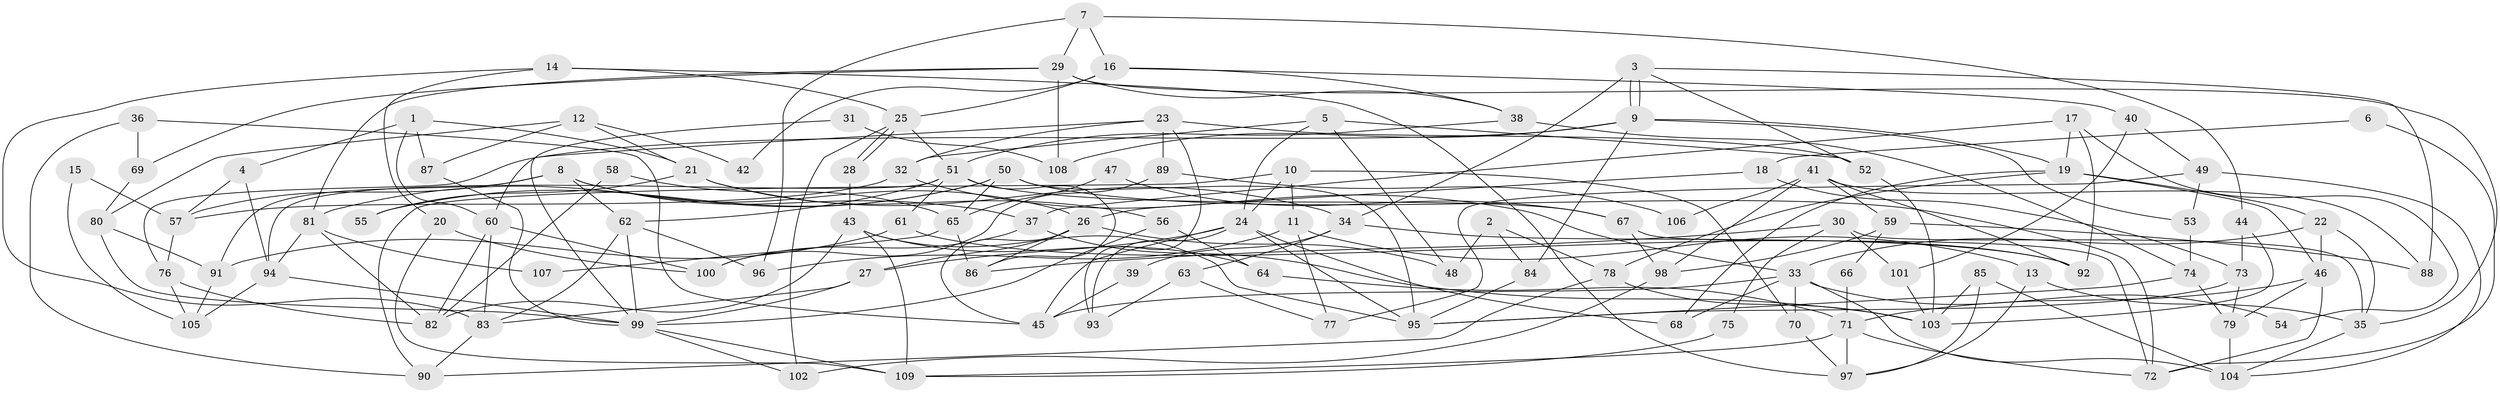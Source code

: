 // coarse degree distribution, {4: 0.15789473684210525, 3: 0.23684210526315788, 7: 0.07894736842105263, 5: 0.2236842105263158, 8: 0.09210526315789473, 2: 0.10526315789473684, 6: 0.06578947368421052, 10: 0.013157894736842105, 9: 0.013157894736842105, 12: 0.013157894736842105}
// Generated by graph-tools (version 1.1) at 2025/52/02/27/25 19:52:06]
// undirected, 109 vertices, 218 edges
graph export_dot {
graph [start="1"]
  node [color=gray90,style=filled];
  1;
  2;
  3;
  4;
  5;
  6;
  7;
  8;
  9;
  10;
  11;
  12;
  13;
  14;
  15;
  16;
  17;
  18;
  19;
  20;
  21;
  22;
  23;
  24;
  25;
  26;
  27;
  28;
  29;
  30;
  31;
  32;
  33;
  34;
  35;
  36;
  37;
  38;
  39;
  40;
  41;
  42;
  43;
  44;
  45;
  46;
  47;
  48;
  49;
  50;
  51;
  52;
  53;
  54;
  55;
  56;
  57;
  58;
  59;
  60;
  61;
  62;
  63;
  64;
  65;
  66;
  67;
  68;
  69;
  70;
  71;
  72;
  73;
  74;
  75;
  76;
  77;
  78;
  79;
  80;
  81;
  82;
  83;
  84;
  85;
  86;
  87;
  88;
  89;
  90;
  91;
  92;
  93;
  94;
  95;
  96;
  97;
  98;
  99;
  100;
  101;
  102;
  103;
  104;
  105;
  106;
  107;
  108;
  109;
  1 -- 60;
  1 -- 4;
  1 -- 21;
  1 -- 87;
  2 -- 84;
  2 -- 78;
  2 -- 48;
  3 -- 9;
  3 -- 9;
  3 -- 52;
  3 -- 34;
  3 -- 88;
  4 -- 57;
  4 -- 94;
  5 -- 52;
  5 -- 24;
  5 -- 32;
  5 -- 48;
  6 -- 18;
  6 -- 72;
  7 -- 44;
  7 -- 29;
  7 -- 16;
  7 -- 96;
  8 -- 26;
  8 -- 62;
  8 -- 37;
  8 -- 57;
  8 -- 91;
  9 -- 19;
  9 -- 53;
  9 -- 76;
  9 -- 84;
  9 -- 108;
  10 -- 90;
  10 -- 24;
  10 -- 11;
  10 -- 70;
  11 -- 96;
  11 -- 13;
  11 -- 77;
  12 -- 87;
  12 -- 80;
  12 -- 21;
  12 -- 42;
  13 -- 35;
  13 -- 97;
  14 -- 83;
  14 -- 25;
  14 -- 20;
  14 -- 97;
  15 -- 105;
  15 -- 57;
  16 -- 25;
  16 -- 38;
  16 -- 40;
  16 -- 42;
  17 -- 19;
  17 -- 92;
  17 -- 37;
  17 -- 54;
  18 -- 73;
  18 -- 26;
  19 -- 68;
  19 -- 22;
  19 -- 46;
  19 -- 78;
  20 -- 109;
  20 -- 100;
  21 -- 34;
  21 -- 55;
  21 -- 56;
  22 -- 46;
  22 -- 33;
  22 -- 35;
  23 -- 60;
  23 -- 32;
  23 -- 52;
  23 -- 89;
  23 -- 93;
  24 -- 95;
  24 -- 27;
  24 -- 45;
  24 -- 68;
  24 -- 93;
  25 -- 28;
  25 -- 28;
  25 -- 51;
  25 -- 102;
  26 -- 45;
  26 -- 48;
  26 -- 27;
  26 -- 86;
  27 -- 99;
  27 -- 83;
  28 -- 43;
  29 -- 38;
  29 -- 35;
  29 -- 69;
  29 -- 81;
  29 -- 108;
  30 -- 101;
  30 -- 35;
  30 -- 75;
  30 -- 86;
  31 -- 99;
  31 -- 108;
  32 -- 57;
  32 -- 33;
  33 -- 70;
  33 -- 45;
  33 -- 54;
  33 -- 68;
  33 -- 104;
  34 -- 39;
  34 -- 63;
  34 -- 92;
  35 -- 104;
  36 -- 45;
  36 -- 90;
  36 -- 69;
  37 -- 100;
  37 -- 103;
  38 -- 51;
  38 -- 74;
  39 -- 45;
  40 -- 49;
  40 -- 101;
  41 -- 59;
  41 -- 98;
  41 -- 88;
  41 -- 92;
  41 -- 106;
  43 -- 82;
  43 -- 95;
  43 -- 64;
  43 -- 109;
  44 -- 103;
  44 -- 73;
  46 -- 71;
  46 -- 72;
  46 -- 79;
  47 -- 65;
  47 -- 67;
  49 -- 77;
  49 -- 104;
  49 -- 53;
  50 -- 72;
  50 -- 81;
  50 -- 55;
  50 -- 65;
  50 -- 95;
  51 -- 94;
  51 -- 86;
  51 -- 61;
  51 -- 62;
  51 -- 67;
  52 -- 103;
  53 -- 74;
  56 -- 64;
  56 -- 99;
  57 -- 76;
  58 -- 82;
  58 -- 65;
  59 -- 98;
  59 -- 88;
  59 -- 66;
  60 -- 100;
  60 -- 83;
  60 -- 82;
  61 -- 92;
  61 -- 91;
  62 -- 99;
  62 -- 83;
  62 -- 96;
  63 -- 93;
  63 -- 77;
  64 -- 71;
  65 -- 86;
  65 -- 107;
  66 -- 71;
  67 -- 72;
  67 -- 98;
  69 -- 80;
  70 -- 97;
  71 -- 109;
  71 -- 97;
  71 -- 72;
  73 -- 95;
  73 -- 79;
  74 -- 79;
  74 -- 95;
  75 -- 109;
  76 -- 82;
  76 -- 105;
  78 -- 103;
  78 -- 90;
  79 -- 104;
  80 -- 91;
  80 -- 99;
  81 -- 94;
  81 -- 82;
  81 -- 107;
  83 -- 90;
  84 -- 95;
  85 -- 104;
  85 -- 97;
  85 -- 103;
  87 -- 99;
  89 -- 100;
  89 -- 106;
  91 -- 105;
  94 -- 105;
  94 -- 99;
  98 -- 102;
  99 -- 102;
  99 -- 109;
  101 -- 103;
}
